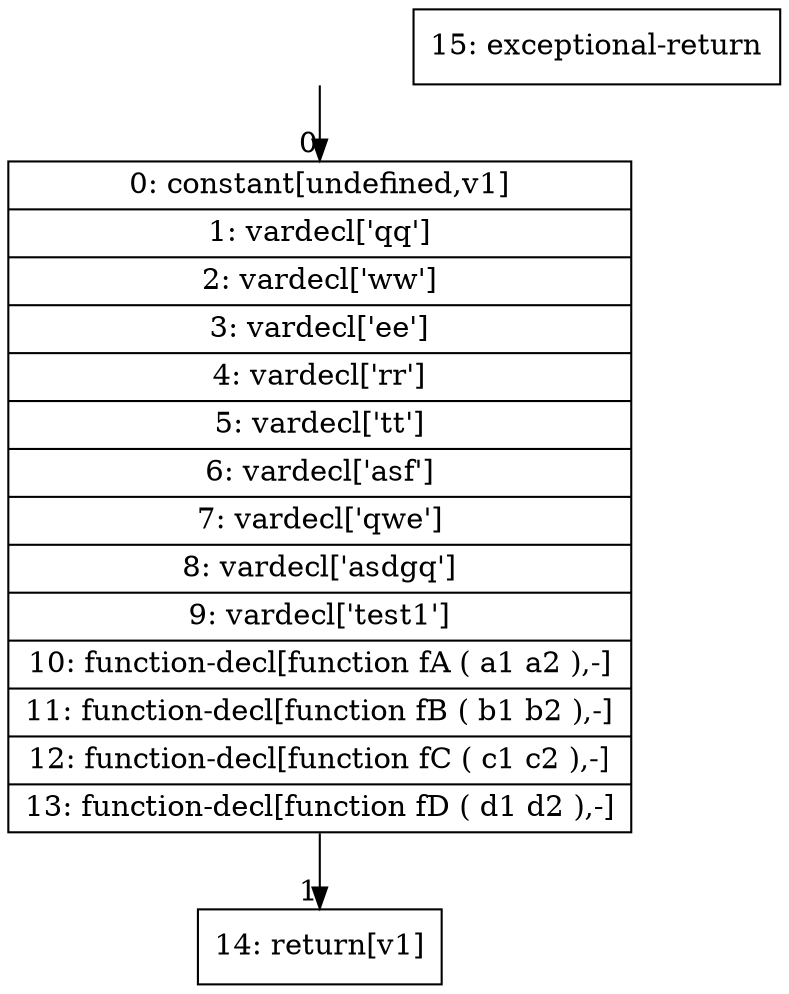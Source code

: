 digraph {
rankdir="TD"
BB_entry0[shape=none,label=""];
BB_entry0 -> BB0 [tailport=s, headport=n, headlabel="    0"]
BB0 [shape=record label="{0: constant[undefined,v1]|1: vardecl['qq']|2: vardecl['ww']|3: vardecl['ee']|4: vardecl['rr']|5: vardecl['tt']|6: vardecl['asf']|7: vardecl['qwe']|8: vardecl['asdgq']|9: vardecl['test1']|10: function-decl[function fA ( a1 a2 ),-]|11: function-decl[function fB ( b1 b2 ),-]|12: function-decl[function fC ( c1 c2 ),-]|13: function-decl[function fD ( d1 d2 ),-]}" ] 
BB0 -> BB1 [tailport=s, headport=n, headlabel="      1"]
BB1 [shape=record label="{14: return[v1]}" ] 
BB2 [shape=record label="{15: exceptional-return}" ] 
//#$~ 1
}
